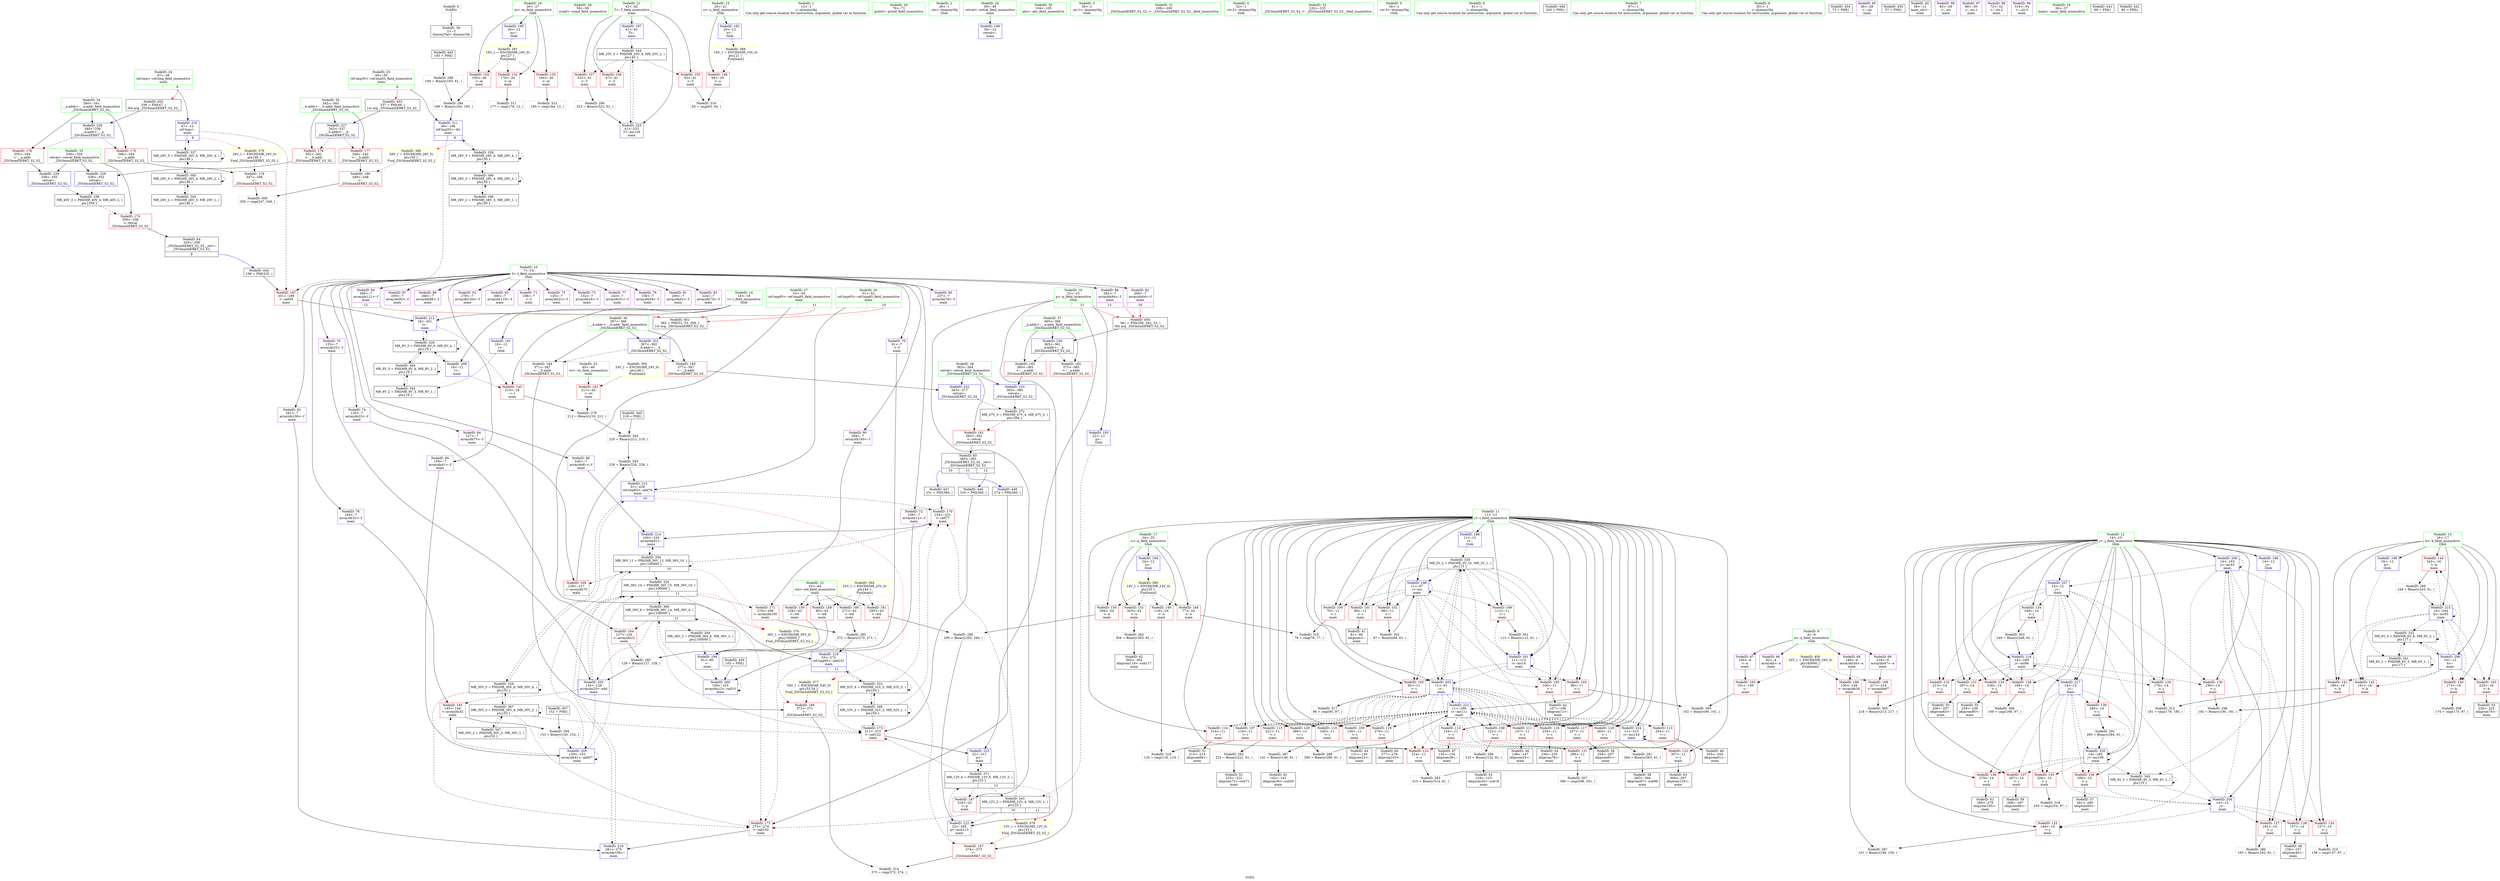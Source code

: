 digraph "SVFG" {
	label="SVFG";

	Node0x55753e00fbb0 [shape=record,color=grey,label="{NodeID: 0\nNullPtr}"];
	Node0x55753e00fbb0 -> Node0x55753e03b6b0[style=solid];
	Node0x55753e089950 [shape=record,color=black,label="{NodeID: 443\n193 = PHI()\n}"];
	Node0x55753e089950 -> Node0x55753e04cc30[style=solid];
	Node0x55753e03f780 [shape=record,color=blue,label="{NodeID: 194\n24\<--12\nn\<--\nGlob }"];
	Node0x55753e03f780 -> Node0x55753e0456d0[style=dashed];
	Node0x55753e03ca60 [shape=record,color=red,label="{NodeID: 111\n147\<--11\n\<--i\nmain\n}"];
	Node0x55753e03ca60 -> Node0x55753e03bc90[style=solid];
	Node0x55753e03acd0 [shape=record,color=green,label="{NodeID: 28\n58\<--59\nscanf\<--scanf_field_insensitive\n}"];
	Node0x55753e045510 [shape=record,color=yellow,style=double,label="{NodeID: 388\n10V_1 = ENCHI(MR_10V_0)\npts\{21 \}\nFun[main]}"];
	Node0x55753e045510 -> Node0x55753e042e10[style=dashed];
	Node0x55753e04e5b0 [shape=record,color=grey,label="{NodeID: 305\n218 = Binary(213, 217, )\n}"];
	Node0x55753e047d50 [shape=record,color=blue,label="{NodeID: 222\n22\<--295\np\<--mul113\nmain\n}"];
	Node0x55753e047d50 -> Node0x55753e06b820[style=dashed];
	Node0x55753e042860 [shape=record,color=red,label="{NodeID: 139\n284\<--14\n\<--j\nmain\n}"];
	Node0x55753e042860 -> Node0x55753e04d0b0[style=solid];
	Node0x55753e03d4d0 [shape=record,color=black,label="{NodeID: 56\n258\<--257\nidxprom91\<--\nmain\n}"];
	Node0x55753e043f20 [shape=record,color=red,label="{NodeID: 167\n201\<--198\n\<--call59\nmain\n}"];
	Node0x55753e043f20 -> Node0x55753e047530[style=solid];
	Node0x55753e03eb90 [shape=record,color=purple,label="{NodeID: 84\n227\<--7\narrayidx75\<--f\nmain\n}"];
	Node0x55753e03eb90 -> Node0x55753e0440c0[style=solid];
	Node0x55753e031c40 [shape=record,color=green,label="{NodeID: 1\n12\<--1\n\<--dummyObj\nCan only get source location for instruction, argument, global var or function.}"];
	Node0x55753e089ab0 [shape=record,color=black,label="{NodeID: 444\n198 = PHI(335, )\n}"];
	Node0x55753e089ab0 -> Node0x55753e043f20[style=solid];
	Node0x55753e03f880 [shape=record,color=blue,label="{NodeID: 195\n26\<--12\nm\<--\nGlob }"];
	Node0x55753e03f880 -> Node0x55753e0457b0[style=dashed];
	Node0x55753e03cb30 [shape=record,color=red,label="{NodeID: 112\n154\<--11\n\<--i\nmain\n}"];
	Node0x55753e03cb30 -> Node0x55753e03bd60[style=solid];
	Node0x55753e03add0 [shape=record,color=green,label="{NodeID: 29\n70\<--71\nprintf\<--printf_field_insensitive\n}"];
	Node0x55753e04e730 [shape=record,color=grey,label="{NodeID: 306\n169 = cmp(168, 97, )\n}"];
	Node0x55753e047e20 [shape=record,color=blue,label="{NodeID: 223\n22\<--311\np\<--\nmain\n}"];
	Node0x55753e047e20 -> Node0x55753e06b820[style=dashed];
	Node0x55753e042930 [shape=record,color=red,label="{NodeID: 140\n173\<--16\n\<--k\nmain\n}"];
	Node0x55753e042930 -> Node0x55753e04ea30[style=solid];
	Node0x55753e03d5a0 [shape=record,color=black,label="{NodeID: 57\n261\<--260\nidxprom93\<--\nmain\n}"];
	Node0x55753e043ff0 [shape=record,color=red,label="{NodeID: 168\n217\<--216\n\<--arrayidx67\nmain\n}"];
	Node0x55753e043ff0 -> Node0x55753e04e5b0[style=solid];
	Node0x55753e03ec60 [shape=record,color=purple,label="{NodeID: 85\n237\<--7\narrayidx79\<--f\nmain\n}"];
	Node0x55753e014df0 [shape=record,color=green,label="{NodeID: 2\n28\<--1\n.str\<--dummyObj\nGlob }"];
	Node0x55753e089c40 [shape=record,color=black,label="{NodeID: 445\n219 = PHI()\n}"];
	Node0x55753e089c40 -> Node0x55753e04e430[style=solid];
	Node0x55753e04bf30 [shape=record,color=grey,label="{NodeID: 279\n212 = Binary(210, 211, )\n}"];
	Node0x55753e04bf30 -> Node0x55753e04e430[style=solid];
	Node0x55753e03f980 [shape=record,color=blue,label="{NodeID: 196\n39\<--12\nretval\<--\nmain\n}"];
	Node0x55753e03cc00 [shape=record,color=red,label="{NodeID: 113\n204\<--11\n\<--i\nmain\n}"];
	Node0x55753e03cc00 -> Node0x55753e03cf20[style=solid];
	Node0x55753e03aed0 [shape=record,color=green,label="{NodeID: 30\n104\<--105\nabs\<--abs_field_insensitive\n}"];
	Node0x55753e0456d0 [shape=record,color=yellow,style=double,label="{NodeID: 390\n14V_1 = ENCHI(MR_14V_0)\npts\{25 \}\nFun[main]}"];
	Node0x55753e0456d0 -> Node0x55753e042fb0[style=dashed];
	Node0x55753e0456d0 -> Node0x55753e043080[style=dashed];
	Node0x55753e0456d0 -> Node0x55753e043150[style=dashed];
	Node0x55753e0456d0 -> Node0x55753e043220[style=dashed];
	Node0x55753e04e8b0 [shape=record,color=grey,label="{NodeID: 307\n300 = cmp(299, 301, )\n}"];
	Node0x55753e047ef0 [shape=record,color=blue,label="{NodeID: 224\n11\<--315\ni\<--inc124\nmain\n}"];
	Node0x55753e047ef0 -> Node0x55753e0419c0[style=dashed];
	Node0x55753e047ef0 -> Node0x55753e041a90[style=dashed];
	Node0x55753e047ef0 -> Node0x55753e041b60[style=dashed];
	Node0x55753e047ef0 -> Node0x55753e047ef0[style=dashed];
	Node0x55753e047ef0 -> Node0x55753e061820[style=dashed];
	Node0x55753e042a00 [shape=record,color=red,label="{NodeID: 141\n180\<--16\n\<--k\nmain\n}"];
	Node0x55753e042a00 -> Node0x55753e04f030[style=solid];
	Node0x55753e03d670 [shape=record,color=black,label="{NodeID: 58\n265\<--264\nidxprom97\<--sub96\nmain\n}"];
	Node0x55753e0440c0 [shape=record,color=red,label="{NodeID: 169\n228\<--227\n\<--arrayidx75\nmain\n}"];
	Node0x55753e0440c0 -> Node0x55753e04d3b0[style=solid];
	Node0x55753e03ed30 [shape=record,color=purple,label="{NodeID: 86\n240\<--7\narrayidx81\<--f\nmain\n}"];
	Node0x55753e03ed30 -> Node0x55753e0476d0[style=solid];
	Node0x55753e014e80 [shape=record,color=green,label="{NodeID: 3\n30\<--1\n.str.1\<--dummyObj\nGlob }"];
	Node0x55753e089d10 [shape=record,color=black,label="{NodeID: 446\n310 = PHI(360, )\n}"];
	Node0x55753e089d10 -> Node0x55753e044400[style=solid];
	Node0x55753e04c030 [shape=record,color=grey,label="{NodeID: 280\n163 = Binary(162, 61, )\n}"];
	Node0x55753e04c030 -> Node0x55753e0401a0[style=solid];
	Node0x55753e03fa50 [shape=record,color=blue,label="{NodeID: 197\n41\<--61\nT\<--\nmain\n}"];
	Node0x55753e03fa50 -> Node0x55753e063120[style=dashed];
	Node0x55753e03ccd0 [shape=record,color=red,label="{NodeID: 114\n214\<--11\n\<--i\nmain\n}"];
	Node0x55753e03ccd0 -> Node0x55753e03d0c0[style=solid];
	Node0x55753e03afd0 [shape=record,color=green,label="{NodeID: 31\n199\<--200\n_ZSt3maxIiERKT_S2_S2_\<--_ZSt3maxIiERKT_S2_S2__field_insensitive\n}"];
	Node0x55753e0457b0 [shape=record,color=yellow,style=double,label="{NodeID: 391\n16V_1 = ENCHI(MR_16V_0)\npts\{27 \}\nFun[main]}"];
	Node0x55753e0457b0 -> Node0x55753e0432f0[style=dashed];
	Node0x55753e0457b0 -> Node0x55753e0433c0[style=dashed];
	Node0x55753e0457b0 -> Node0x55753e043490[style=dashed];
	Node0x55753e04ea30 [shape=record,color=grey,label="{NodeID: 308\n174 = cmp(173, 97, )\n}"];
	Node0x55753e047fc0 [shape=record,color=blue,label="{NodeID: 225\n41\<--323\nT\<--inc128\nmain\n}"];
	Node0x55753e047fc0 -> Node0x55753e063120[style=dashed];
	Node0x55753e042ad0 [shape=record,color=red,label="{NodeID: 142\n191\<--16\n\<--k\nmain\n}"];
	Node0x55753e042ad0 -> Node0x55753e04d830[style=solid];
	Node0x55753e03d740 [shape=record,color=black,label="{NodeID: 59\n268\<--267\nidxprom99\<--\nmain\n}"];
	Node0x55753e044190 [shape=record,color=red,label="{NodeID: 170\n234\<--231\n\<--call77\nmain\n}"];
	Node0x55753e044190 -> Node0x55753e0476d0[style=solid];
	Node0x55753e03ee00 [shape=record,color=purple,label="{NodeID: 87\n259\<--7\narrayidx92\<--f\nmain\n}"];
	Node0x55753e0143e0 [shape=record,color=green,label="{NodeID: 4\n32\<--1\n.str.2\<--dummyObj\nGlob }"];
	Node0x55753e089e40 [shape=record,color=black,label="{NodeID: 447\n231 = PHI(360, )\n}"];
	Node0x55753e089e40 -> Node0x55753e044190[style=solid];
	Node0x55753e069520 [shape=record,color=black,label="{NodeID: 364\nMR_8V_3 = PHI(MR_8V_4, MR_8V_2, )\npts\{19 \}\n}"];
	Node0x55753e069520 -> Node0x55753e05d320[style=dashed];
	Node0x55753e069520 -> Node0x55753e062720[style=dashed];
	Node0x55753e069520 -> Node0x55753e069520[style=dashed];
	Node0x55753e04c1b0 [shape=record,color=grey,label="{NodeID: 281\n264 = Binary(263, 61, )\n}"];
	Node0x55753e04c1b0 -> Node0x55753e03d670[style=solid];
	Node0x55753e03fb20 [shape=record,color=blue,label="{NodeID: 198\n11\<--87\ni\<--inc\nmain\n}"];
	Node0x55753e03fb20 -> Node0x55753e03c170[style=dashed];
	Node0x55753e03fb20 -> Node0x55753e03c240[style=dashed];
	Node0x55753e03fb20 -> Node0x55753e03c310[style=dashed];
	Node0x55753e03fb20 -> Node0x55753e03c3e0[style=dashed];
	Node0x55753e03fb20 -> Node0x55753e03c4b0[style=dashed];
	Node0x55753e03fb20 -> Node0x55753e03c580[style=dashed];
	Node0x55753e03fb20 -> Node0x55753e03c650[style=dashed];
	Node0x55753e03fb20 -> Node0x55753e03fb20[style=dashed];
	Node0x55753e03fb20 -> Node0x55753e03fd90[style=dashed];
	Node0x55753e03fb20 -> Node0x55753e03fe60[style=dashed];
	Node0x55753e03cda0 [shape=record,color=red,label="{NodeID: 115\n221\<--11\n\<--i\nmain\n}"];
	Node0x55753e03cda0 -> Node0x55753e04d230[style=solid];
	Node0x55753e03b0d0 [shape=record,color=green,label="{NodeID: 32\n232\<--233\n_ZSt3minIiERKT_S2_S2_\<--_ZSt3minIiERKT_S2_S2__field_insensitive\n}"];
	Node0x55753e04ebb0 [shape=record,color=grey,label="{NodeID: 309\n350 = cmp(347, 349, )\n}"];
	Node0x55753e048090 [shape=record,color=blue,label="{NodeID: 226\n340\<--336\n__a.addr\<--__a\n_ZSt3maxIiERKT_S2_S2_\n}"];
	Node0x55753e048090 -> Node0x55753e0445a0[style=dashed];
	Node0x55753e048090 -> Node0x55753e044670[style=dashed];
	Node0x55753e042ba0 [shape=record,color=red,label="{NodeID: 143\n225\<--16\n\<--k\nmain\n}"];
	Node0x55753e042ba0 -> Node0x55753e03d260[style=solid];
	Node0x55753e03d810 [shape=record,color=black,label="{NodeID: 60\n277\<--276\nidxprom103\<--\nmain\n}"];
	Node0x55753e044260 [shape=record,color=red,label="{NodeID: 171\n270\<--269\n\<--arrayidx100\nmain\n}"];
	Node0x55753e044260 -> Node0x55753e04c7b0[style=solid];
	Node0x55753e03eed0 [shape=record,color=purple,label="{NodeID: 88\n262\<--7\narrayidx94\<--f\nmain\n|{<s0>11}}"];
	Node0x55753e03eed0:s0 -> Node0x55753e08a190[style=solid,color=red];
	Node0x55753e0144a0 [shape=record,color=green,label="{NodeID: 5\n34\<--1\n.str.3\<--dummyObj\nGlob }"];
	Node0x55753e089f80 [shape=record,color=black,label="{NodeID: 448\n274 = PHI(360, )\n}"];
	Node0x55753e089f80 -> Node0x55753e044330[style=solid];
	Node0x55753e069a20 [shape=record,color=black,label="{NodeID: 365\nMR_26V_3 = PHI(MR_26V_4, MR_26V_2, )\npts\{48 \}\n}"];
	Node0x55753e069a20 -> Node0x55753e05d820[style=dashed];
	Node0x55753e069a20 -> Node0x55753e063620[style=dashed];
	Node0x55753e069a20 -> Node0x55753e069a20[style=dashed];
	Node0x55753e04c330 [shape=record,color=grey,label="{NodeID: 282\n304 = Binary(303, 61, )\n}"];
	Node0x55753e04c330 -> Node0x55753e03d9b0[style=solid];
	Node0x55753e03fbf0 [shape=record,color=blue,label="{NodeID: 199\n91\<--90\n\<--\nmain\n}"];
	Node0x55753e03fbf0 -> Node0x55753e03fcc0[style=dashed];
	Node0x55753e03fbf0 -> Node0x55753e06ae20[style=dashed];
	Node0x55753e0415b0 [shape=record,color=red,label="{NodeID: 116\n235\<--11\n\<--i\nmain\n}"];
	Node0x55753e0415b0 -> Node0x55753e03d330[style=solid];
	Node0x55753e03b1d0 [shape=record,color=green,label="{NodeID: 33\n338\<--339\nretval\<--retval_field_insensitive\n_ZSt3maxIiERKT_S2_S2_\n}"];
	Node0x55753e03b1d0 -> Node0x55753e0444d0[style=solid];
	Node0x55753e03b1d0 -> Node0x55753e048230[style=solid];
	Node0x55753e03b1d0 -> Node0x55753e048300[style=solid];
	Node0x55753e04ed30 [shape=record,color=grey,label="{NodeID: 310\n138 = cmp(137, 97, )\n}"];
	Node0x55753e048160 [shape=record,color=blue,label="{NodeID: 227\n342\<--337\n__b.addr\<--__b\n_ZSt3maxIiERKT_S2_S2_\n}"];
	Node0x55753e048160 -> Node0x55753e044740[style=dashed];
	Node0x55753e048160 -> Node0x55753e044810[style=dashed];
	Node0x55753e042c70 [shape=record,color=red,label="{NodeID: 144\n243\<--16\n\<--k\nmain\n}"];
	Node0x55753e042c70 -> Node0x55753e04dcb0[style=solid];
	Node0x55753e03d8e0 [shape=record,color=black,label="{NodeID: 61\n280\<--279\nidxprom105\<--\nmain\n}"];
	Node0x55753e061320 [shape=record,color=black,label="{NodeID: 338\nMR_40V_3 = PHI(MR_40V_4, MR_40V_2, )\npts\{339 \}\n}"];
	Node0x55753e061320 -> Node0x55753e0444d0[style=dashed];
	Node0x55753e044330 [shape=record,color=red,label="{NodeID: 172\n275\<--274\n\<--call102\nmain\n}"];
	Node0x55753e044330 -> Node0x55753e047ae0[style=solid];
	Node0x55753e03efa0 [shape=record,color=purple,label="{NodeID: 89\n266\<--7\narrayidx98\<--f\nmain\n}"];
	Node0x55753e0137b0 [shape=record,color=green,label="{NodeID: 6\n61\<--1\n\<--dummyObj\nCan only get source location for instruction, argument, global var or function.}"];
	Node0x55753e08a0c0 [shape=record,color=black,label="{NodeID: 449\n320 = PHI()\n}"];
	Node0x55753e069f20 [shape=record,color=black,label="{NodeID: 366\nMR_28V_3 = PHI(MR_28V_4, MR_28V_2, )\npts\{50 \}\n}"];
	Node0x55753e069f20 -> Node0x55753e05dd20[style=dashed];
	Node0x55753e069f20 -> Node0x55753e063b20[style=dashed];
	Node0x55753e069f20 -> Node0x55753e069f20[style=dashed];
	Node0x55753e04c4b0 [shape=record,color=grey,label="{NodeID: 283\n315 = Binary(314, 61, )\n}"];
	Node0x55753e04c4b0 -> Node0x55753e047ef0[style=solid];
	Node0x55753e03fcc0 [shape=record,color=blue,label="{NodeID: 200\n109\<--103\narrayidx12\<--call10\nmain\n}"];
	Node0x55753e03fcc0 -> Node0x55753e03fcc0[style=dashed];
	Node0x55753e03fcc0 -> Node0x55753e06ae20[style=dashed];
	Node0x55753e041680 [shape=record,color=red,label="{NodeID: 117\n257\<--11\n\<--i\nmain\n}"];
	Node0x55753e041680 -> Node0x55753e03d4d0[style=solid];
	Node0x55753e03b2a0 [shape=record,color=green,label="{NodeID: 34\n340\<--341\n__a.addr\<--__a.addr_field_insensitive\n_ZSt3maxIiERKT_S2_S2_\n}"];
	Node0x55753e03b2a0 -> Node0x55753e0445a0[style=solid];
	Node0x55753e03b2a0 -> Node0x55753e044670[style=solid];
	Node0x55753e03b2a0 -> Node0x55753e048090[style=solid];
	Node0x55753e045a50 [shape=record,color=yellow,style=double,label="{NodeID: 394\n22V_1 = ENCHI(MR_22V_0)\npts\{44 \}\nFun[main]}"];
	Node0x55753e045a50 -> Node0x55753e0437d0[style=dashed];
	Node0x55753e045a50 -> Node0x55753e0438a0[style=dashed];
	Node0x55753e045a50 -> Node0x55753e043970[style=dashed];
	Node0x55753e045a50 -> Node0x55753e043a40[style=dashed];
	Node0x55753e04eeb0 [shape=record,color=grey,label="{NodeID: 311\n177 = cmp(176, 12, )\n}"];
	Node0x55753e048230 [shape=record,color=blue,label="{NodeID: 228\n338\<--352\nretval\<--\n_ZSt3maxIiERKT_S2_S2_\n}"];
	Node0x55753e048230 -> Node0x55753e061320[style=dashed];
	Node0x55753e042d40 [shape=record,color=red,label="{NodeID: 145\n210\<--18\n\<--l\nmain\n}"];
	Node0x55753e042d40 -> Node0x55753e04bf30[style=solid];
	Node0x55753e03d9b0 [shape=record,color=black,label="{NodeID: 62\n305\<--304\nidxprom118\<--sub117\nmain\n}"];
	Node0x55753e061820 [shape=record,color=black,label="{NodeID: 339\nMR_2V_2 = PHI(MR_2V_10, MR_2V_1, )\npts\{13 \}\n}"];
	Node0x55753e061820 -> Node0x55753e03c170[style=dashed];
	Node0x55753e061820 -> Node0x55753e03c240[style=dashed];
	Node0x55753e061820 -> Node0x55753e03c310[style=dashed];
	Node0x55753e061820 -> Node0x55753e03c3e0[style=dashed];
	Node0x55753e061820 -> Node0x55753e03c4b0[style=dashed];
	Node0x55753e061820 -> Node0x55753e03c580[style=dashed];
	Node0x55753e061820 -> Node0x55753e03c650[style=dashed];
	Node0x55753e061820 -> Node0x55753e03fb20[style=dashed];
	Node0x55753e061820 -> Node0x55753e03fd90[style=dashed];
	Node0x55753e061820 -> Node0x55753e03fe60[style=dashed];
	Node0x55753e044400 [shape=record,color=red,label="{NodeID: 173\n311\<--310\n\<--call122\nmain\n}"];
	Node0x55753e044400 -> Node0x55753e047e20[style=solid];
	Node0x55753e03f070 [shape=record,color=purple,label="{NodeID: 90\n269\<--7\narrayidx100\<--f\nmain\n}"];
	Node0x55753e03f070 -> Node0x55753e044260[style=solid];
	Node0x55753e013840 [shape=record,color=green,label="{NodeID: 7\n97\<--1\n\<--dummyObj\nCan only get source location for instruction, argument, global var or function.}"];
	Node0x55753e08a190 [shape=record,color=black,label="{NodeID: 450\n361 = PHI(209, 262, 22, )\n0th arg _ZSt3minIiERKT_S2_S2_ }"];
	Node0x55753e08a190 -> Node0x55753e0483d0[style=solid];
	Node0x55753e06a420 [shape=record,color=black,label="{NodeID: 367\nMR_30V_3 = PHI(MR_30V_4, MR_30V_2, )\npts\{52 \}\n}"];
	Node0x55753e06a420 -> Node0x55753e044330[style=dashed];
	Node0x55753e06a420 -> Node0x55753e044400[style=dashed];
	Node0x55753e06a420 -> Node0x55753e05e220[style=dashed];
	Node0x55753e06a420 -> Node0x55753e064020[style=dashed];
	Node0x55753e06a420 -> Node0x55753e06a420[style=dashed];
	Node0x55753e04c630 [shape=record,color=grey,label="{NodeID: 284\n196 = Binary(194, 195, )\n}"];
	Node0x55753e04c630 -> Node0x55753e0474a0[style=solid];
	Node0x55753e03fd90 [shape=record,color=blue,label="{NodeID: 201\n11\<--113\ni\<--inc14\nmain\n}"];
	Node0x55753e03fd90 -> Node0x55753e03c3e0[style=dashed];
	Node0x55753e03fd90 -> Node0x55753e03c4b0[style=dashed];
	Node0x55753e03fd90 -> Node0x55753e03c580[style=dashed];
	Node0x55753e03fd90 -> Node0x55753e03c650[style=dashed];
	Node0x55753e03fd90 -> Node0x55753e03fd90[style=dashed];
	Node0x55753e03fd90 -> Node0x55753e03fe60[style=dashed];
	Node0x55753e041750 [shape=record,color=red,label="{NodeID: 118\n263\<--11\n\<--i\nmain\n}"];
	Node0x55753e041750 -> Node0x55753e04c1b0[style=solid];
	Node0x55753e03b370 [shape=record,color=green,label="{NodeID: 35\n342\<--343\n__b.addr\<--__b.addr_field_insensitive\n_ZSt3maxIiERKT_S2_S2_\n}"];
	Node0x55753e03b370 -> Node0x55753e044740[style=solid];
	Node0x55753e03b370 -> Node0x55753e044810[style=solid];
	Node0x55753e03b370 -> Node0x55753e048160[style=solid];
	Node0x55753e045b30 [shape=record,color=yellow,style=double,label="{NodeID: 395\n24V_1 = ENCHI(MR_24V_0)\npts\{46 \}\nFun[main]}"];
	Node0x55753e045b30 -> Node0x55753e043b10[style=dashed];
	Node0x55753e04f030 [shape=record,color=grey,label="{NodeID: 312\n181 = cmp(179, 180, )\n}"];
	Node0x55753e048300 [shape=record,color=blue,label="{NodeID: 229\n338\<--355\nretval\<--\n_ZSt3maxIiERKT_S2_S2_\n}"];
	Node0x55753e048300 -> Node0x55753e061320[style=dashed];
	Node0x55753e042e10 [shape=record,color=red,label="{NodeID: 146\n64\<--20\n\<--o\nmain\n}"];
	Node0x55753e042e10 -> Node0x55753e04f630[style=solid];
	Node0x55753e03da80 [shape=record,color=black,label="{NodeID: 63\n308\<--307\nidxprom120\<--\nmain\n}"];
	Node0x55753e061d20 [shape=record,color=black,label="{NodeID: 340\nMR_4V_2 = PHI(MR_4V_3, MR_4V_1, )\npts\{15 \}\n}"];
	Node0x55753e061d20 -> Node0x55753e040000[style=dashed];
	Node0x55753e061d20 -> Node0x55753e061d20[style=dashed];
	Node0x55753e0444d0 [shape=record,color=red,label="{NodeID: 174\n358\<--338\n\<--retval\n_ZSt3maxIiERKT_S2_S2_\n}"];
	Node0x55753e0444d0 -> Node0x55753e03db50[style=solid];
	Node0x55753e03f140 [shape=record,color=purple,label="{NodeID: 91\n278\<--7\narrayidx104\<--f\nmain\n}"];
	Node0x55753e013900 [shape=record,color=green,label="{NodeID: 8\n301\<--1\n\<--dummyObj\nCan only get source location for instruction, argument, global var or function.}"];
	Node0x55753e08a4a0 [shape=record,color=black,label="{NodeID: 451\n362 = PHI(51, 53, 309, )\n1st arg _ZSt3minIiERKT_S2_S2_ }"];
	Node0x55753e08a4a0 -> Node0x55753e0484a0[style=solid];
	Node0x55753e04c7b0 [shape=record,color=grey,label="{NodeID: 285\n272 = Binary(270, 271, )\n}"];
	Node0x55753e04c7b0 -> Node0x55753e047a10[style=solid];
	Node0x55753e03fe60 [shape=record,color=blue,label="{NodeID: 202\n11\<--61\ni\<--\nmain\n}"];
	Node0x55753e03fe60 -> Node0x55753e03c720[style=dashed];
	Node0x55753e03fe60 -> Node0x55753e03c7f0[style=dashed];
	Node0x55753e03fe60 -> Node0x55753e03c8c0[style=dashed];
	Node0x55753e03fe60 -> Node0x55753e03c990[style=dashed];
	Node0x55753e03fe60 -> Node0x55753e03ca60[style=dashed];
	Node0x55753e03fe60 -> Node0x55753e03cb30[style=dashed];
	Node0x55753e03fe60 -> Node0x55753e03cc00[style=dashed];
	Node0x55753e03fe60 -> Node0x55753e03ccd0[style=dashed];
	Node0x55753e03fe60 -> Node0x55753e03cda0[style=dashed];
	Node0x55753e03fe60 -> Node0x55753e0415b0[style=dashed];
	Node0x55753e03fe60 -> Node0x55753e041680[style=dashed];
	Node0x55753e03fe60 -> Node0x55753e041750[style=dashed];
	Node0x55753e03fe60 -> Node0x55753e041820[style=dashed];
	Node0x55753e03fe60 -> Node0x55753e0418f0[style=dashed];
	Node0x55753e03fe60 -> Node0x55753e0419c0[style=dashed];
	Node0x55753e03fe60 -> Node0x55753e041a90[style=dashed];
	Node0x55753e03fe60 -> Node0x55753e041b60[style=dashed];
	Node0x55753e03fe60 -> Node0x55753e047c80[style=dashed];
	Node0x55753e03fe60 -> Node0x55753e047ef0[style=dashed];
	Node0x55753e03fe60 -> Node0x55753e061820[style=dashed];
	Node0x55753e041820 [shape=record,color=red,label="{NodeID: 119\n276\<--11\n\<--i\nmain\n}"];
	Node0x55753e041820 -> Node0x55753e03d810[style=solid];
	Node0x55753e03b440 [shape=record,color=green,label="{NodeID: 36\n363\<--364\nretval\<--retval_field_insensitive\n_ZSt3minIiERKT_S2_S2_\n}"];
	Node0x55753e03b440 -> Node0x55753e044a80[style=solid];
	Node0x55753e03b440 -> Node0x55753e048570[style=solid];
	Node0x55753e03b440 -> Node0x55753e048640[style=solid];
	Node0x55753e04f1b0 [shape=record,color=grey,label="{NodeID: 313\n185 = cmp(184, 12, )\n}"];
	Node0x55753e0483d0 [shape=record,color=blue,label="{NodeID: 230\n365\<--361\n__a.addr\<--__a\n_ZSt3minIiERKT_S2_S2_\n}"];
	Node0x55753e0483d0 -> Node0x55753e044b50[style=dashed];
	Node0x55753e0483d0 -> Node0x55753e044c20[style=dashed];
	Node0x55753e042ee0 [shape=record,color=red,label="{NodeID: 147\n318\<--22\n\<--p\nmain\n}"];
	Node0x55753e03db50 [shape=record,color=black,label="{NodeID: 64\n335\<--358\n_ZSt3maxIiERKT_S2_S2__ret\<--\n_ZSt3maxIiERKT_S2_S2_\n|{<s0>8}}"];
	Node0x55753e03db50:s0 -> Node0x55753e089ab0[style=solid,color=blue];
	Node0x55753e062220 [shape=record,color=black,label="{NodeID: 341\nMR_6V_2 = PHI(MR_6V_3, MR_6V_1, )\npts\{17 \}\n}"];
	Node0x55753e062220 -> Node0x55753e05f520[style=dashed];
	Node0x55753e062220 -> Node0x55753e062220[style=dashed];
	Node0x55753e0445a0 [shape=record,color=red,label="{NodeID: 175\n346\<--340\n\<--__a.addr\n_ZSt3maxIiERKT_S2_S2_\n}"];
	Node0x55753e0445a0 -> Node0x55753e0448e0[style=solid];
	Node0x55753e03f210 [shape=record,color=purple,label="{NodeID: 92\n281\<--7\narrayidx106\<--f\nmain\n}"];
	Node0x55753e03f210 -> Node0x55753e047ae0[style=solid];
	Node0x55753e0139c0 [shape=record,color=green,label="{NodeID: 9\n4\<--6\na\<--a_field_insensitive\nGlob }"];
	Node0x55753e0139c0 -> Node0x55753e03dcf0[style=solid];
	Node0x55753e0139c0 -> Node0x55753e03ddc0[style=solid];
	Node0x55753e0139c0 -> Node0x55753e03de90[style=solid];
	Node0x55753e0139c0 -> Node0x55753e03df60[style=solid];
	Node0x55753e08a660 [shape=record,color=black,label="{NodeID: 452\n336 = PHI(47, )\n0th arg _ZSt3maxIiERKT_S2_S2_ }"];
	Node0x55753e08a660 -> Node0x55753e048090[style=solid];
	Node0x55753e06ae20 [shape=record,color=black,label="{NodeID: 369\nMR_36V_6 = PHI(MR_36V_14, MR_36V_4, )\npts\{100000 \}\n|{|<s4>12}}"];
	Node0x55753e06ae20 -> Node0x55753e043cb0[style=dashed];
	Node0x55753e06ae20 -> Node0x55753e044400[style=dashed];
	Node0x55753e06ae20 -> Node0x55753e03ff30[style=dashed];
	Node0x55753e06ae20 -> Node0x55753e064a20[style=dashed];
	Node0x55753e06ae20:s4 -> Node0x55753e06cf00[style=dashed,color=red];
	Node0x55753e04c930 [shape=record,color=grey,label="{NodeID: 286\n295 = Binary(293, 294, )\n}"];
	Node0x55753e04c930 -> Node0x55753e047d50[style=solid];
	Node0x55753e03ff30 [shape=record,color=blue,label="{NodeID: 203\n133\<--129\narrayidx25\<--add\nmain\n}"];
	Node0x55753e03ff30 -> Node0x55753e043d80[style=dashed];
	Node0x55753e03ff30 -> Node0x55753e0400d0[style=dashed];
	Node0x55753e03ff30 -> Node0x55753e05c920[style=dashed];
	Node0x55753e03ff30 -> Node0x55753e05ef30[style=dashed];
	Node0x55753e0418f0 [shape=record,color=red,label="{NodeID: 120\n289\<--11\n\<--i\nmain\n}"];
	Node0x55753e0418f0 -> Node0x55753e04cdb0[style=solid];
	Node0x55753e03b510 [shape=record,color=green,label="{NodeID: 37\n365\<--366\n__a.addr\<--__a.addr_field_insensitive\n_ZSt3minIiERKT_S2_S2_\n}"];
	Node0x55753e03b510 -> Node0x55753e044b50[style=solid];
	Node0x55753e03b510 -> Node0x55753e044c20[style=solid];
	Node0x55753e03b510 -> Node0x55753e0483d0[style=solid];
	Node0x55753e04f330 [shape=record,color=grey,label="{NodeID: 314\n375 = cmp(372, 374, )\n}"];
	Node0x55753e0484a0 [shape=record,color=blue,label="{NodeID: 231\n367\<--362\n__b.addr\<--__b\n_ZSt3minIiERKT_S2_S2_\n}"];
	Node0x55753e0484a0 -> Node0x55753e044cf0[style=dashed];
	Node0x55753e0484a0 -> Node0x55753e044dc0[style=dashed];
	Node0x55753e042fb0 [shape=record,color=red,label="{NodeID: 148\n77\<--24\n\<--n\nmain\n}"];
	Node0x55753e042fb0 -> Node0x55753e04f4b0[style=solid];
	Node0x55753e03dc20 [shape=record,color=black,label="{NodeID: 65\n360\<--383\n_ZSt3minIiERKT_S2_S2__ret\<--\n_ZSt3minIiERKT_S2_S2_\n|{<s0>10|<s1>11|<s2>12}}"];
	Node0x55753e03dc20:s0 -> Node0x55753e089e40[style=solid,color=blue];
	Node0x55753e03dc20:s1 -> Node0x55753e089f80[style=solid,color=blue];
	Node0x55753e03dc20:s2 -> Node0x55753e089d10[style=solid,color=blue];
	Node0x55753e062720 [shape=record,color=black,label="{NodeID: 342\nMR_8V_2 = PHI(MR_8V_3, MR_8V_1, )\npts\{19 \}\n}"];
	Node0x55753e062720 -> Node0x55753e069520[style=dashed];
	Node0x55753e044670 [shape=record,color=red,label="{NodeID: 176\n355\<--340\n\<--__a.addr\n_ZSt3maxIiERKT_S2_S2_\n}"];
	Node0x55753e044670 -> Node0x55753e048300[style=solid];
	Node0x55753e03f2e0 [shape=record,color=purple,label="{NodeID: 93\n306\<--7\narrayidx119\<--f\nmain\n}"];
	Node0x55753e013a80 [shape=record,color=green,label="{NodeID: 10\n7\<--10\nf\<--f_field_insensitive\nGlob }"];
	Node0x55753e013a80 -> Node0x55753e03e030[style=solid];
	Node0x55753e013a80 -> Node0x55753e03e100[style=solid];
	Node0x55753e013a80 -> Node0x55753e03e1d0[style=solid];
	Node0x55753e013a80 -> Node0x55753e03e2a0[style=solid];
	Node0x55753e013a80 -> Node0x55753e03e370[style=solid];
	Node0x55753e013a80 -> Node0x55753e03e440[style=solid];
	Node0x55753e013a80 -> Node0x55753e03e510[style=solid];
	Node0x55753e013a80 -> Node0x55753e03e5e0[style=solid];
	Node0x55753e013a80 -> Node0x55753e03e6b0[style=solid];
	Node0x55753e013a80 -> Node0x55753e03e780[style=solid];
	Node0x55753e013a80 -> Node0x55753e03e850[style=solid];
	Node0x55753e013a80 -> Node0x55753e03e920[style=solid];
	Node0x55753e013a80 -> Node0x55753e03e9f0[style=solid];
	Node0x55753e013a80 -> Node0x55753e03eac0[style=solid];
	Node0x55753e013a80 -> Node0x55753e03eb90[style=solid];
	Node0x55753e013a80 -> Node0x55753e03ec60[style=solid];
	Node0x55753e013a80 -> Node0x55753e03ed30[style=solid];
	Node0x55753e013a80 -> Node0x55753e03ee00[style=solid];
	Node0x55753e013a80 -> Node0x55753e03eed0[style=solid];
	Node0x55753e013a80 -> Node0x55753e03efa0[style=solid];
	Node0x55753e013a80 -> Node0x55753e03f070[style=solid];
	Node0x55753e013a80 -> Node0x55753e03f140[style=solid];
	Node0x55753e013a80 -> Node0x55753e03f210[style=solid];
	Node0x55753e013a80 -> Node0x55753e03f2e0[style=solid];
	Node0x55753e013a80 -> Node0x55753e03f3b0[style=solid];
	Node0x55753e08a770 [shape=record,color=black,label="{NodeID: 453\n337 = PHI(49, )\n1st arg _ZSt3maxIiERKT_S2_S2_ }"];
	Node0x55753e08a770 -> Node0x55753e048160[style=solid];
	Node0x55753e04cab0 [shape=record,color=grey,label="{NodeID: 287\n141 = Binary(140, 61, )\n}"];
	Node0x55753e04cab0 -> Node0x55753e03bbc0[style=solid];
	Node0x55753e040000 [shape=record,color=blue,label="{NodeID: 204\n14\<--12\nj\<--\nmain\n}"];
	Node0x55753e040000 -> Node0x55753e041c30[style=dashed];
	Node0x55753e040000 -> Node0x55753e041d00[style=dashed];
	Node0x55753e040000 -> Node0x55753e041dd0[style=dashed];
	Node0x55753e040000 -> Node0x55753e041ea0[style=dashed];
	Node0x55753e040000 -> Node0x55753e0401a0[style=dashed];
	Node0x55753e040000 -> Node0x55753e040270[style=dashed];
	Node0x55753e0419c0 [shape=record,color=red,label="{NodeID: 121\n299\<--11\n\<--i\nmain\n}"];
	Node0x55753e0419c0 -> Node0x55753e04e8b0[style=solid];
	Node0x55753e03b5e0 [shape=record,color=green,label="{NodeID: 38\n367\<--368\n__b.addr\<--__b.addr_field_insensitive\n_ZSt3minIiERKT_S2_S2_\n}"];
	Node0x55753e03b5e0 -> Node0x55753e044cf0[style=solid];
	Node0x55753e03b5e0 -> Node0x55753e044dc0[style=solid];
	Node0x55753e03b5e0 -> Node0x55753e0484a0[style=solid];
	Node0x55753e04f4b0 [shape=record,color=grey,label="{NodeID: 315\n78 = cmp(76, 77, )\n}"];
	Node0x55753e048570 [shape=record,color=blue,label="{NodeID: 232\n363\<--377\nretval\<--\n_ZSt3minIiERKT_S2_S2_\n}"];
	Node0x55753e048570 -> Node0x55753e06bd20[style=dashed];
	Node0x55753e043080 [shape=record,color=red,label="{NodeID: 149\n119\<--24\n\<--n\nmain\n}"];
	Node0x55753e043080 -> Node0x55753e04fab0[style=solid];
	Node0x55753e03dcf0 [shape=record,color=purple,label="{NodeID: 66\n82\<--4\narrayidx\<--a\nmain\n}"];
	Node0x55753e062c20 [shape=record,color=black,label="{NodeID: 343\nMR_12V_2 = PHI(MR_12V_4, MR_12V_1, )\npts\{23 \}\n|{|<s3>10|<s4>11}}"];
	Node0x55753e062c20 -> Node0x55753e044190[style=dashed];
	Node0x55753e062c20 -> Node0x55753e044330[style=dashed];
	Node0x55753e062c20 -> Node0x55753e047d50[style=dashed];
	Node0x55753e062c20:s3 -> Node0x55753e05e720[style=dashed,color=red];
	Node0x55753e062c20:s4 -> Node0x55753e05e720[style=dashed,color=red];
	Node0x55753e044740 [shape=record,color=red,label="{NodeID: 177\n348\<--342\n\<--__b.addr\n_ZSt3maxIiERKT_S2_S2_\n}"];
	Node0x55753e044740 -> Node0x55753e0449b0[style=solid];
	Node0x55753e03f3b0 [shape=record,color=purple,label="{NodeID: 94\n309\<--7\narrayidx121\<--f\nmain\n|{<s0>12}}"];
	Node0x55753e03f3b0:s0 -> Node0x55753e08a4a0[style=solid,color=red];
	Node0x55753e039e30 [shape=record,color=green,label="{NodeID: 11\n11\<--13\ni\<--i_field_insensitive\nGlob }"];
	Node0x55753e039e30 -> Node0x55753e03c170[style=solid];
	Node0x55753e039e30 -> Node0x55753e03c240[style=solid];
	Node0x55753e039e30 -> Node0x55753e03c310[style=solid];
	Node0x55753e039e30 -> Node0x55753e03c3e0[style=solid];
	Node0x55753e039e30 -> Node0x55753e03c4b0[style=solid];
	Node0x55753e039e30 -> Node0x55753e03c580[style=solid];
	Node0x55753e039e30 -> Node0x55753e03c650[style=solid];
	Node0x55753e039e30 -> Node0x55753e03c720[style=solid];
	Node0x55753e039e30 -> Node0x55753e03c7f0[style=solid];
	Node0x55753e039e30 -> Node0x55753e03c8c0[style=solid];
	Node0x55753e039e30 -> Node0x55753e03c990[style=solid];
	Node0x55753e039e30 -> Node0x55753e03ca60[style=solid];
	Node0x55753e039e30 -> Node0x55753e03cb30[style=solid];
	Node0x55753e039e30 -> Node0x55753e03cc00[style=solid];
	Node0x55753e039e30 -> Node0x55753e03ccd0[style=solid];
	Node0x55753e039e30 -> Node0x55753e03cda0[style=solid];
	Node0x55753e039e30 -> Node0x55753e0415b0[style=solid];
	Node0x55753e039e30 -> Node0x55753e041680[style=solid];
	Node0x55753e039e30 -> Node0x55753e041750[style=solid];
	Node0x55753e039e30 -> Node0x55753e041820[style=solid];
	Node0x55753e039e30 -> Node0x55753e0418f0[style=solid];
	Node0x55753e039e30 -> Node0x55753e0419c0[style=solid];
	Node0x55753e039e30 -> Node0x55753e041a90[style=solid];
	Node0x55753e039e30 -> Node0x55753e041b60[style=solid];
	Node0x55753e039e30 -> Node0x55753e045030[style=solid];
	Node0x55753e039e30 -> Node0x55753e03fb20[style=solid];
	Node0x55753e039e30 -> Node0x55753e03fd90[style=solid];
	Node0x55753e039e30 -> Node0x55753e03fe60[style=solid];
	Node0x55753e039e30 -> Node0x55753e047c80[style=solid];
	Node0x55753e039e30 -> Node0x55753e047ef0[style=solid];
	Node0x55753e08ad70 [shape=record,color=black,label="{NodeID: 454\n73 = PHI()\n}"];
	Node0x55753e06b820 [shape=record,color=black,label="{NodeID: 371\nMR_12V_4 = PHI(MR_12V_5, MR_12V_3, )\npts\{23 \}\n|{|<s4>12}}"];
	Node0x55753e06b820 -> Node0x55753e042ee0[style=dashed];
	Node0x55753e06b820 -> Node0x55753e044400[style=dashed];
	Node0x55753e06b820 -> Node0x55753e047e20[style=dashed];
	Node0x55753e06b820 -> Node0x55753e062c20[style=dashed];
	Node0x55753e06b820:s4 -> Node0x55753e05e720[style=dashed,color=red];
	Node0x55753e04cc30 [shape=record,color=grey,label="{NodeID: 288\n194 = Binary(193, 61, )\n}"];
	Node0x55753e04cc30 -> Node0x55753e04c630[style=solid];
	Node0x55753e0400d0 [shape=record,color=blue,label="{NodeID: 205\n159\<--153\narrayidx41\<--add37\nmain\n}"];
	Node0x55753e0400d0 -> Node0x55753e043d80[style=dashed];
	Node0x55753e0400d0 -> Node0x55753e0400d0[style=dashed];
	Node0x55753e0400d0 -> Node0x55753e05c920[style=dashed];
	Node0x55753e0400d0 -> Node0x55753e05ef30[style=dashed];
	Node0x55753e041a90 [shape=record,color=red,label="{NodeID: 122\n307\<--11\n\<--i\nmain\n}"];
	Node0x55753e041a90 -> Node0x55753e03da80[style=solid];
	Node0x55753e03b6b0 [shape=record,color=black,label="{NodeID: 39\n2\<--3\ndummyVal\<--dummyVal\n}"];
	Node0x55753e04f630 [shape=record,color=grey,label="{NodeID: 316\n65 = cmp(63, 64, )\n}"];
	Node0x55753e048640 [shape=record,color=blue,label="{NodeID: 233\n363\<--380\nretval\<--\n_ZSt3minIiERKT_S2_S2_\n}"];
	Node0x55753e048640 -> Node0x55753e06bd20[style=dashed];
	Node0x55753e043150 [shape=record,color=red,label="{NodeID: 150\n294\<--24\n\<--n\nmain\n}"];
	Node0x55753e043150 -> Node0x55753e04c930[style=solid];
	Node0x55753e03ddc0 [shape=record,color=purple,label="{NodeID: 67\n100\<--4\n\<--a\nmain\n}"];
	Node0x55753e03ddc0 -> Node0x55753e043be0[style=solid];
	Node0x55753e063120 [shape=record,color=black,label="{NodeID: 344\nMR_20V_3 = PHI(MR_20V_4, MR_20V_2, )\npts\{42 \}\n}"];
	Node0x55753e063120 -> Node0x55753e043560[style=dashed];
	Node0x55753e063120 -> Node0x55753e043630[style=dashed];
	Node0x55753e063120 -> Node0x55753e043700[style=dashed];
	Node0x55753e063120 -> Node0x55753e047fc0[style=dashed];
	Node0x55753e044810 [shape=record,color=red,label="{NodeID: 178\n352\<--342\n\<--__b.addr\n_ZSt3maxIiERKT_S2_S2_\n}"];
	Node0x55753e044810 -> Node0x55753e048230[style=solid];
	Node0x55753e03f480 [shape=record,color=purple,label="{NodeID: 95\n56\<--28\n\<--.str\nmain\n}"];
	Node0x55753e039ec0 [shape=record,color=green,label="{NodeID: 12\n14\<--15\nj\<--j_field_insensitive\nGlob }"];
	Node0x55753e039ec0 -> Node0x55753e041c30[style=solid];
	Node0x55753e039ec0 -> Node0x55753e041d00[style=solid];
	Node0x55753e039ec0 -> Node0x55753e041dd0[style=solid];
	Node0x55753e039ec0 -> Node0x55753e041ea0[style=solid];
	Node0x55753e039ec0 -> Node0x55753e041f70[style=solid];
	Node0x55753e039ec0 -> Node0x55753e042040[style=solid];
	Node0x55753e039ec0 -> Node0x55753e042110[style=solid];
	Node0x55753e039ec0 -> Node0x55753e0421e0[style=solid];
	Node0x55753e039ec0 -> Node0x55753e0422b0[style=solid];
	Node0x55753e039ec0 -> Node0x55753e042380[style=solid];
	Node0x55753e039ec0 -> Node0x55753e042450[style=solid];
	Node0x55753e039ec0 -> Node0x55753e042520[style=solid];
	Node0x55753e039ec0 -> Node0x55753e0425f0[style=solid];
	Node0x55753e039ec0 -> Node0x55753e0426c0[style=solid];
	Node0x55753e039ec0 -> Node0x55753e042790[style=solid];
	Node0x55753e039ec0 -> Node0x55753e042860[style=solid];
	Node0x55753e039ec0 -> Node0x55753e045130[style=solid];
	Node0x55753e039ec0 -> Node0x55753e040000[style=solid];
	Node0x55753e039ec0 -> Node0x55753e0401a0[style=solid];
	Node0x55753e039ec0 -> Node0x55753e040270[style=solid];
	Node0x55753e039ec0 -> Node0x55753e047870[style=solid];
	Node0x55753e039ec0 -> Node0x55753e047940[style=solid];
	Node0x55753e039ec0 -> Node0x55753e047bb0[style=solid];
	Node0x55753e08ae70 [shape=record,color=black,label="{NodeID: 455\n57 = PHI()\n}"];
	Node0x55753e06bd20 [shape=record,color=black,label="{NodeID: 372\nMR_47V_3 = PHI(MR_47V_4, MR_47V_2, )\npts\{364 \}\n}"];
	Node0x55753e06bd20 -> Node0x55753e044a80[style=dashed];
	Node0x55753e04cdb0 [shape=record,color=grey,label="{NodeID: 289\n290 = Binary(289, 61, )\n}"];
	Node0x55753e04cdb0 -> Node0x55753e047c80[style=solid];
	Node0x55753e0401a0 [shape=record,color=blue,label="{NodeID: 206\n14\<--163\nj\<--inc43\nmain\n}"];
	Node0x55753e0401a0 -> Node0x55753e041c30[style=dashed];
	Node0x55753e0401a0 -> Node0x55753e041d00[style=dashed];
	Node0x55753e0401a0 -> Node0x55753e041dd0[style=dashed];
	Node0x55753e0401a0 -> Node0x55753e041ea0[style=dashed];
	Node0x55753e0401a0 -> Node0x55753e0401a0[style=dashed];
	Node0x55753e0401a0 -> Node0x55753e040270[style=dashed];
	Node0x55753e041b60 [shape=record,color=red,label="{NodeID: 123\n314\<--11\n\<--i\nmain\n}"];
	Node0x55753e041b60 -> Node0x55753e04c4b0[style=solid];
	Node0x55753e03b7b0 [shape=record,color=black,label="{NodeID: 40\n38\<--12\nmain_ret\<--\nmain\n}"];
	Node0x55753e045f90 [shape=record,color=yellow,style=double,label="{NodeID: 400\n34V_1 = ENCHI(MR_34V_0)\npts\{60000 \}\nFun[main]}"];
	Node0x55753e045f90 -> Node0x55753e043be0[style=dashed];
	Node0x55753e045f90 -> Node0x55753e043e50[style=dashed];
	Node0x55753e045f90 -> Node0x55753e043ff0[style=dashed];
	Node0x55753e04f7b0 [shape=record,color=grey,label="{NodeID: 317\n96 = cmp(95, 97, )\n}"];
	Node0x55753e043220 [shape=record,color=red,label="{NodeID: 151\n303\<--24\n\<--n\nmain\n}"];
	Node0x55753e043220 -> Node0x55753e04c330[style=solid];
	Node0x55753e03de90 [shape=record,color=purple,label="{NodeID: 68\n149\<--4\narrayidx34\<--a\nmain\n}"];
	Node0x55753e03de90 -> Node0x55753e043e50[style=solid];
	Node0x55753e063620 [shape=record,color=black,label="{NodeID: 345\nMR_26V_2 = PHI(MR_26V_3, MR_26V_1, )\npts\{48 \}\n}"];
	Node0x55753e063620 -> Node0x55753e069a20[style=dashed];
	Node0x55753e0448e0 [shape=record,color=red,label="{NodeID: 179\n347\<--346\n\<--\n_ZSt3maxIiERKT_S2_S2_\n}"];
	Node0x55753e0448e0 -> Node0x55753e04ebb0[style=solid];
	Node0x55753e03be30 [shape=record,color=purple,label="{NodeID: 96\n83\<--28\n\<--.str\nmain\n}"];
	Node0x55753e039f50 [shape=record,color=green,label="{NodeID: 13\n16\<--17\nk\<--k_field_insensitive\nGlob }"];
	Node0x55753e039f50 -> Node0x55753e042930[style=solid];
	Node0x55753e039f50 -> Node0x55753e042a00[style=solid];
	Node0x55753e039f50 -> Node0x55753e042ad0[style=solid];
	Node0x55753e039f50 -> Node0x55753e042ba0[style=solid];
	Node0x55753e039f50 -> Node0x55753e042c70[style=solid];
	Node0x55753e039f50 -> Node0x55753e045230[style=solid];
	Node0x55753e039f50 -> Node0x55753e040340[style=solid];
	Node0x55753e039f50 -> Node0x55753e0477a0[style=solid];
	Node0x55753e08af70 [shape=record,color=black,label="{NodeID: 456\n103 = PHI()\n}"];
	Node0x55753e08af70 -> Node0x55753e03fcc0[style=solid];
	Node0x55753e04cf30 [shape=record,color=grey,label="{NodeID: 290\n323 = Binary(322, 61, )\n}"];
	Node0x55753e04cf30 -> Node0x55753e047fc0[style=solid];
	Node0x55753e040270 [shape=record,color=blue,label="{NodeID: 207\n14\<--12\nj\<--\nmain\n}"];
	Node0x55753e040270 -> Node0x55753e041f70[style=dashed];
	Node0x55753e040270 -> Node0x55753e042040[style=dashed];
	Node0x55753e040270 -> Node0x55753e042110[style=dashed];
	Node0x55753e040270 -> Node0x55753e0421e0[style=dashed];
	Node0x55753e040270 -> Node0x55753e0422b0[style=dashed];
	Node0x55753e040270 -> Node0x55753e042380[style=dashed];
	Node0x55753e040270 -> Node0x55753e042450[style=dashed];
	Node0x55753e040270 -> Node0x55753e047870[style=dashed];
	Node0x55753e040270 -> Node0x55753e047940[style=dashed];
	Node0x55753e041c30 [shape=record,color=red,label="{NodeID: 124\n137\<--14\n\<--j\nmain\n}"];
	Node0x55753e041c30 -> Node0x55753e04ed30[style=solid];
	Node0x55753e03b880 [shape=record,color=black,label="{NodeID: 41\n81\<--80\nidxprom\<--\nmain\n}"];
	Node0x55753e04f930 [shape=record,color=grey,label="{NodeID: 318\n255 = cmp(254, 97, )\n}"];
	Node0x55753e0432f0 [shape=record,color=red,label="{NodeID: 152\n176\<--26\n\<--m\nmain\n}"];
	Node0x55753e0432f0 -> Node0x55753e04eeb0[style=solid];
	Node0x55753e03df60 [shape=record,color=purple,label="{NodeID: 69\n216\<--4\narrayidx67\<--a\nmain\n}"];
	Node0x55753e03df60 -> Node0x55753e043ff0[style=solid];
	Node0x55753e063b20 [shape=record,color=black,label="{NodeID: 346\nMR_28V_2 = PHI(MR_28V_3, MR_28V_1, )\npts\{50 \}\n}"];
	Node0x55753e063b20 -> Node0x55753e069f20[style=dashed];
	Node0x55753e0449b0 [shape=record,color=red,label="{NodeID: 180\n349\<--348\n\<--\n_ZSt3maxIiERKT_S2_S2_\n}"];
	Node0x55753e0449b0 -> Node0x55753e04ebb0[style=solid];
	Node0x55753e03bf00 [shape=record,color=purple,label="{NodeID: 97\n68\<--30\n\<--.str.1\nmain\n}"];
	Node0x55753e03a050 [shape=record,color=green,label="{NodeID: 14\n18\<--19\nl\<--l_field_insensitive\nGlob }"];
	Node0x55753e03a050 -> Node0x55753e042d40[style=solid];
	Node0x55753e03a050 -> Node0x55753e045330[style=solid];
	Node0x55753e03a050 -> Node0x55753e040410[style=solid];
	Node0x55753e03a050 -> Node0x55753e047530[style=solid];
	Node0x55753e08b0d0 [shape=record,color=black,label="{NodeID: 457\n152 = PHI()\n}"];
	Node0x55753e08b0d0 -> Node0x55753e04d530[style=solid];
	Node0x55753e04d0b0 [shape=record,color=grey,label="{NodeID: 291\n285 = Binary(284, 61, )\n}"];
	Node0x55753e04d0b0 -> Node0x55753e047bb0[style=solid];
	Node0x55753e040340 [shape=record,color=blue,label="{NodeID: 208\n16\<--12\nk\<--\nmain\n}"];
	Node0x55753e040340 -> Node0x55753e042930[style=dashed];
	Node0x55753e040340 -> Node0x55753e042a00[style=dashed];
	Node0x55753e040340 -> Node0x55753e042ad0[style=dashed];
	Node0x55753e040340 -> Node0x55753e042ba0[style=dashed];
	Node0x55753e040340 -> Node0x55753e042c70[style=dashed];
	Node0x55753e040340 -> Node0x55753e0477a0[style=dashed];
	Node0x55753e040340 -> Node0x55753e05f520[style=dashed];
	Node0x55753e041d00 [shape=record,color=red,label="{NodeID: 125\n146\<--14\n\<--j\nmain\n}"];
	Node0x55753e041d00 -> Node0x55753e04d9b0[style=solid];
	Node0x55753e03b950 [shape=record,color=black,label="{NodeID: 42\n107\<--106\nidxprom11\<--\nmain\n}"];
	Node0x55753e04fab0 [shape=record,color=grey,label="{NodeID: 319\n120 = cmp(118, 119, )\n}"];
	Node0x55753e0433c0 [shape=record,color=red,label="{NodeID: 153\n184\<--26\n\<--m\nmain\n}"];
	Node0x55753e0433c0 -> Node0x55753e04f1b0[style=solid];
	Node0x55753e03e030 [shape=record,color=purple,label="{NodeID: 70\n91\<--7\n\<--f\nmain\n}"];
	Node0x55753e03e030 -> Node0x55753e03fbf0[style=solid];
	Node0x55753e064020 [shape=record,color=black,label="{NodeID: 347\nMR_30V_2 = PHI(MR_30V_3, MR_30V_1, )\npts\{52 \}\n}"];
	Node0x55753e064020 -> Node0x55753e06a420[style=dashed];
	Node0x55753e044a80 [shape=record,color=red,label="{NodeID: 181\n383\<--363\n\<--retval\n_ZSt3minIiERKT_S2_S2_\n}"];
	Node0x55753e044a80 -> Node0x55753e03dc20[style=solid];
	Node0x55753e03bfd0 [shape=record,color=purple,label="{NodeID: 98\n72\<--32\n\<--.str.2\nmain\n}"];
	Node0x55753e03a150 [shape=record,color=green,label="{NodeID: 15\n20\<--21\no\<--o_field_insensitive\nGlob }"];
	Node0x55753e03a150 -> Node0x55753e042e10[style=solid];
	Node0x55753e03a150 -> Node0x55753e03f580[style=solid];
	Node0x55753e04d230 [shape=record,color=grey,label="{NodeID: 292\n222 = Binary(221, 61, )\n}"];
	Node0x55753e04d230 -> Node0x55753e03d190[style=solid];
	Node0x55753e040410 [shape=record,color=blue,label="{NodeID: 209\n18\<--12\nl\<--\nmain\n}"];
	Node0x55753e040410 -> Node0x55753e042d40[style=dashed];
	Node0x55753e040410 -> Node0x55753e05d320[style=dashed];
	Node0x55753e041dd0 [shape=record,color=red,label="{NodeID: 126\n157\<--14\n\<--j\nmain\n}"];
	Node0x55753e041dd0 -> Node0x55753e03ce50[style=solid];
	Node0x55753e03ba20 [shape=record,color=black,label="{NodeID: 43\n124\<--123\nidxprom20\<--sub19\nmain\n}"];
	Node0x55753e043490 [shape=record,color=red,label="{NodeID: 154\n195\<--26\n\<--m\nmain\n}"];
	Node0x55753e043490 -> Node0x55753e04c630[style=solid];
	Node0x55753e03e100 [shape=record,color=purple,label="{NodeID: 71\n108\<--7\n\<--f\nmain\n}"];
	Node0x55753e064520 [shape=record,color=black,label="{NodeID: 348\nMR_32V_2 = PHI(MR_32V_3, MR_32V_1, )\npts\{54 \}\n}"];
	Node0x55753e064520 -> Node0x55753e044190[style=dashed];
	Node0x55753e064520 -> Node0x55753e044400[style=dashed];
	Node0x55753e064520 -> Node0x55753e05c420[style=dashed];
	Node0x55753e064520 -> Node0x55753e064520[style=dashed];
	Node0x55753e044b50 [shape=record,color=red,label="{NodeID: 182\n373\<--365\n\<--__a.addr\n_ZSt3minIiERKT_S2_S2_\n}"];
	Node0x55753e044b50 -> Node0x55753e044f60[style=solid];
	Node0x55753e03c0a0 [shape=record,color=purple,label="{NodeID: 99\n319\<--34\n\<--.str.3\nmain\n}"];
	Node0x55753e03a250 [shape=record,color=green,label="{NodeID: 16\n22\<--23\np\<--p_field_insensitive\nGlob |{|<s4>12}}"];
	Node0x55753e03a250 -> Node0x55753e042ee0[style=solid];
	Node0x55753e03a250 -> Node0x55753e03f680[style=solid];
	Node0x55753e03a250 -> Node0x55753e047d50[style=solid];
	Node0x55753e03a250 -> Node0x55753e047e20[style=solid];
	Node0x55753e03a250:s4 -> Node0x55753e08a190[style=solid,color=red];
	Node0x55753e06cf00 [shape=record,color=yellow,style=double,label="{NodeID: 376\n36V_1 = ENCHI(MR_36V_0)\npts\{100000 \}\nFun[_ZSt3minIiERKT_S2_S2_]}"];
	Node0x55753e06cf00 -> Node0x55753e044e90[style=dashed];
	Node0x55753e06cf00 -> Node0x55753e044f60[style=dashed];
	Node0x55753e04d3b0 [shape=record,color=grey,label="{NodeID: 293\n229 = Binary(220, 228, )\n}"];
	Node0x55753e04d3b0 -> Node0x55753e047600[style=solid];
	Node0x55753e047410 [shape=record,color=blue,label="{NodeID: 210\n47\<--12\nref.tmp\<--\nmain\n|{|<s2>8}}"];
	Node0x55753e047410 -> Node0x55753e043f20[style=dashed];
	Node0x55753e047410 -> Node0x55753e05d820[style=dashed];
	Node0x55753e047410:s2 -> Node0x55753e05e800[style=dashed,color=red];
	Node0x55753e041ea0 [shape=record,color=red,label="{NodeID: 127\n162\<--14\n\<--j\nmain\n}"];
	Node0x55753e041ea0 -> Node0x55753e04c030[style=solid];
	Node0x55753e03baf0 [shape=record,color=black,label="{NodeID: 44\n131\<--130\nidxprom23\<--\nmain\n}"];
	Node0x55753e043560 [shape=record,color=red,label="{NodeID: 155\n63\<--41\n\<--T\nmain\n}"];
	Node0x55753e043560 -> Node0x55753e04f630[style=solid];
	Node0x55753e03e1d0 [shape=record,color=purple,label="{NodeID: 72\n109\<--7\narrayidx12\<--f\nmain\n}"];
	Node0x55753e03e1d0 -> Node0x55753e03fcc0[style=solid];
	Node0x55753e064a20 [shape=record,color=black,label="{NodeID: 349\nMR_36V_2 = PHI(MR_36V_6, MR_36V_1, )\npts\{100000 \}\n}"];
	Node0x55753e064a20 -> Node0x55753e03fbf0[style=dashed];
	Node0x55753e044c20 [shape=record,color=red,label="{NodeID: 183\n380\<--365\n\<--__a.addr\n_ZSt3minIiERKT_S2_S2_\n}"];
	Node0x55753e044c20 -> Node0x55753e048640[style=solid];
	Node0x55753e03c170 [shape=record,color=red,label="{NodeID: 100\n76\<--11\n\<--i\nmain\n}"];
	Node0x55753e03c170 -> Node0x55753e04f4b0[style=solid];
	Node0x55753e03a350 [shape=record,color=green,label="{NodeID: 17\n24\<--25\nn\<--n_field_insensitive\nGlob }"];
	Node0x55753e03a350 -> Node0x55753e042fb0[style=solid];
	Node0x55753e03a350 -> Node0x55753e043080[style=solid];
	Node0x55753e03a350 -> Node0x55753e043150[style=solid];
	Node0x55753e03a350 -> Node0x55753e043220[style=solid];
	Node0x55753e03a350 -> Node0x55753e03f780[style=solid];
	Node0x55753e06cfe0 [shape=record,color=yellow,style=double,label="{NodeID: 377\n54V_1 = ENCHI(MR_54V_0)\npts\{52 54 \}\nFun[_ZSt3minIiERKT_S2_S2_]}"];
	Node0x55753e06cfe0 -> Node0x55753e044e90[style=dashed];
	Node0x55753e04d530 [shape=record,color=grey,label="{NodeID: 294\n153 = Binary(145, 152, )\n}"];
	Node0x55753e04d530 -> Node0x55753e0400d0[style=solid];
	Node0x55753e0474a0 [shape=record,color=blue,label="{NodeID: 211\n49\<--196\nref.tmp55\<--div\nmain\n|{|<s2>8}}"];
	Node0x55753e0474a0 -> Node0x55753e043f20[style=dashed];
	Node0x55753e0474a0 -> Node0x55753e05dd20[style=dashed];
	Node0x55753e0474a0:s2 -> Node0x55753e05e910[style=dashed,color=red];
	Node0x55753e041f70 [shape=record,color=red,label="{NodeID: 128\n168\<--14\n\<--j\nmain\n}"];
	Node0x55753e041f70 -> Node0x55753e04e730[style=solid];
	Node0x55753e03bbc0 [shape=record,color=black,label="{NodeID: 45\n142\<--141\nidxprom30\<--sub29\nmain\n}"];
	Node0x55753e043630 [shape=record,color=red,label="{NodeID: 156\n67\<--41\n\<--T\nmain\n}"];
	Node0x55753e03e2a0 [shape=record,color=purple,label="{NodeID: 73\n125\<--7\narrayidx21\<--f\nmain\n}"];
	Node0x55753e044cf0 [shape=record,color=red,label="{NodeID: 184\n371\<--367\n\<--__b.addr\n_ZSt3minIiERKT_S2_S2_\n}"];
	Node0x55753e044cf0 -> Node0x55753e044e90[style=solid];
	Node0x55753e03c240 [shape=record,color=red,label="{NodeID: 101\n80\<--11\n\<--i\nmain\n}"];
	Node0x55753e03c240 -> Node0x55753e03b880[style=solid];
	Node0x55753e03a450 [shape=record,color=green,label="{NodeID: 18\n26\<--27\nm\<--m_field_insensitive\nGlob }"];
	Node0x55753e03a450 -> Node0x55753e0432f0[style=solid];
	Node0x55753e03a450 -> Node0x55753e0433c0[style=solid];
	Node0x55753e03a450 -> Node0x55753e043490[style=solid];
	Node0x55753e03a450 -> Node0x55753e03f880[style=solid];
	Node0x55753e05e720 [shape=record,color=yellow,style=double,label="{NodeID: 378\n12V_1 = ENCHI(MR_12V_0)\npts\{23 \}\nFun[_ZSt3minIiERKT_S2_S2_]}"];
	Node0x55753e05e720 -> Node0x55753e044f60[style=dashed];
	Node0x55753e04d6b0 [shape=record,color=grey,label="{NodeID: 295\n129 = Binary(127, 128, )\n}"];
	Node0x55753e04d6b0 -> Node0x55753e03ff30[style=solid];
	Node0x55753e047530 [shape=record,color=blue,label="{NodeID: 212\n18\<--201\nl\<--\nmain\n}"];
	Node0x55753e047530 -> Node0x55753e042d40[style=dashed];
	Node0x55753e047530 -> Node0x55753e05d320[style=dashed];
	Node0x55753e042040 [shape=record,color=red,label="{NodeID: 129\n179\<--14\n\<--j\nmain\n}"];
	Node0x55753e042040 -> Node0x55753e04f030[style=solid];
	Node0x55753e03bc90 [shape=record,color=black,label="{NodeID: 46\n148\<--147\nidxprom33\<--\nmain\n}"];
	Node0x55753e05c420 [shape=record,color=black,label="{NodeID: 323\nMR_32V_4 = PHI(MR_32V_5, MR_32V_3, )\npts\{54 \}\n}"];
	Node0x55753e05c420 -> Node0x55753e044190[style=dashed];
	Node0x55753e05c420 -> Node0x55753e044400[style=dashed];
	Node0x55753e05c420 -> Node0x55753e047a10[style=dashed];
	Node0x55753e05c420 -> Node0x55753e05c420[style=dashed];
	Node0x55753e05c420 -> Node0x55753e064520[style=dashed];
	Node0x55753e043700 [shape=record,color=red,label="{NodeID: 157\n322\<--41\n\<--T\nmain\n}"];
	Node0x55753e043700 -> Node0x55753e04cf30[style=solid];
	Node0x55753e03e370 [shape=record,color=purple,label="{NodeID: 74\n126\<--7\narrayidx22\<--f\nmain\n}"];
	Node0x55753e03e370 -> Node0x55753e043cb0[style=solid];
	Node0x55753e044dc0 [shape=record,color=red,label="{NodeID: 185\n377\<--367\n\<--__b.addr\n_ZSt3minIiERKT_S2_S2_\n}"];
	Node0x55753e044dc0 -> Node0x55753e048570[style=solid];
	Node0x55753e03c310 [shape=record,color=red,label="{NodeID: 102\n86\<--11\n\<--i\nmain\n}"];
	Node0x55753e03c310 -> Node0x55753e04e130[style=solid];
	Node0x55753e03a550 [shape=record,color=green,label="{NodeID: 19\n36\<--37\nmain\<--main_field_insensitive\n}"];
	Node0x55753e05e800 [shape=record,color=yellow,style=double,label="{NodeID: 379\n26V_1 = ENCHI(MR_26V_0)\npts\{48 \}\nFun[_ZSt3maxIiERKT_S2_S2_]}"];
	Node0x55753e05e800 -> Node0x55753e0448e0[style=dashed];
	Node0x55753e04d830 [shape=record,color=grey,label="{NodeID: 296\n192 = Binary(190, 191, )\n}"];
	Node0x55753e047600 [shape=record,color=blue,label="{NodeID: 213\n51\<--229\nref.tmp65\<--add76\nmain\n|{|<s2>10}}"];
	Node0x55753e047600 -> Node0x55753e044190[style=dashed];
	Node0x55753e047600 -> Node0x55753e05e220[style=dashed];
	Node0x55753e047600:s2 -> Node0x55753e06cfe0[style=dashed,color=red];
	Node0x55753e042110 [shape=record,color=red,label="{NodeID: 130\n190\<--14\n\<--j\nmain\n}"];
	Node0x55753e042110 -> Node0x55753e04d830[style=solid];
	Node0x55753e03bd60 [shape=record,color=black,label="{NodeID: 47\n155\<--154\nidxprom38\<--\nmain\n}"];
	Node0x55753e05c920 [shape=record,color=black,label="{NodeID: 324\nMR_36V_14 = PHI(MR_36V_15, MR_36V_10, )\npts\{100000 \}\n|{|<s4>11}}"];
	Node0x55753e05c920 -> Node0x55753e044260[style=dashed];
	Node0x55753e05c920 -> Node0x55753e044330[style=dashed];
	Node0x55753e05c920 -> Node0x55753e047ae0[style=dashed];
	Node0x55753e05c920 -> Node0x55753e06ae20[style=dashed];
	Node0x55753e05c920:s4 -> Node0x55753e06cf00[style=dashed,color=red];
	Node0x55753e0437d0 [shape=record,color=red,label="{NodeID: 158\n90\<--43\n\<--wd\nmain\n}"];
	Node0x55753e0437d0 -> Node0x55753e03fbf0[style=solid];
	Node0x55753e03e440 [shape=record,color=purple,label="{NodeID: 75\n132\<--7\narrayidx24\<--f\nmain\n}"];
	Node0x55753e044e90 [shape=record,color=red,label="{NodeID: 186\n372\<--371\n\<--\n_ZSt3minIiERKT_S2_S2_\n}"];
	Node0x55753e044e90 -> Node0x55753e04f330[style=solid];
	Node0x55753e03c3e0 [shape=record,color=red,label="{NodeID: 103\n95\<--11\n\<--i\nmain\n}"];
	Node0x55753e03c3e0 -> Node0x55753e04f7b0[style=solid];
	Node0x55753e03a650 [shape=record,color=green,label="{NodeID: 20\n39\<--40\nretval\<--retval_field_insensitive\nmain\n}"];
	Node0x55753e03a650 -> Node0x55753e03f980[style=solid];
	Node0x55753e05e910 [shape=record,color=yellow,style=double,label="{NodeID: 380\n28V_1 = ENCHI(MR_28V_0)\npts\{50 \}\nFun[_ZSt3maxIiERKT_S2_S2_]}"];
	Node0x55753e05e910 -> Node0x55753e0449b0[style=dashed];
	Node0x55753e04d9b0 [shape=record,color=grey,label="{NodeID: 297\n151 = Binary(146, 150, )\n}"];
	Node0x55753e0476d0 [shape=record,color=blue,label="{NodeID: 214\n240\<--234\narrayidx81\<--\nmain\n}"];
	Node0x55753e0476d0 -> Node0x55753e05ef30[style=dashed];
	Node0x55753e0421e0 [shape=record,color=red,label="{NodeID: 131\n207\<--14\n\<--j\nmain\n}"];
	Node0x55753e0421e0 -> Node0x55753e03cff0[style=solid];
	Node0x55753e03ce50 [shape=record,color=black,label="{NodeID: 48\n158\<--157\nidxprom40\<--\nmain\n}"];
	Node0x55753e0438a0 [shape=record,color=red,label="{NodeID: 159\n128\<--43\n\<--wd\nmain\n}"];
	Node0x55753e0438a0 -> Node0x55753e04d6b0[style=solid];
	Node0x55753e03e510 [shape=record,color=purple,label="{NodeID: 76\n133\<--7\narrayidx25\<--f\nmain\n}"];
	Node0x55753e03e510 -> Node0x55753e03ff30[style=solid];
	Node0x55753e044f60 [shape=record,color=red,label="{NodeID: 187\n374\<--373\n\<--\n_ZSt3minIiERKT_S2_S2_\n}"];
	Node0x55753e044f60 -> Node0x55753e04f330[style=solid];
	Node0x55753e03c4b0 [shape=record,color=red,label="{NodeID: 104\n99\<--11\n\<--i\nmain\n}"];
	Node0x55753e03c4b0 -> Node0x55753e04de30[style=solid];
	Node0x55753e03a720 [shape=record,color=green,label="{NodeID: 21\n41\<--42\nT\<--T_field_insensitive\nmain\n}"];
	Node0x55753e03a720 -> Node0x55753e043560[style=solid];
	Node0x55753e03a720 -> Node0x55753e043630[style=solid];
	Node0x55753e03a720 -> Node0x55753e043700[style=solid];
	Node0x55753e03a720 -> Node0x55753e03fa50[style=solid];
	Node0x55753e03a720 -> Node0x55753e047fc0[style=solid];
	Node0x55753e04db30 [shape=record,color=grey,label="{NodeID: 298\n123 = Binary(122, 61, )\n}"];
	Node0x55753e04db30 -> Node0x55753e03ba20[style=solid];
	Node0x55753e0477a0 [shape=record,color=blue,label="{NodeID: 215\n16\<--244\nk\<--inc83\nmain\n}"];
	Node0x55753e0477a0 -> Node0x55753e042930[style=dashed];
	Node0x55753e0477a0 -> Node0x55753e042a00[style=dashed];
	Node0x55753e0477a0 -> Node0x55753e042ad0[style=dashed];
	Node0x55753e0477a0 -> Node0x55753e042ba0[style=dashed];
	Node0x55753e0477a0 -> Node0x55753e042c70[style=dashed];
	Node0x55753e0477a0 -> Node0x55753e0477a0[style=dashed];
	Node0x55753e0477a0 -> Node0x55753e05f520[style=dashed];
	Node0x55753e0422b0 [shape=record,color=red,label="{NodeID: 132\n213\<--14\n\<--j\nmain\n}"];
	Node0x55753e0422b0 -> Node0x55753e04e5b0[style=solid];
	Node0x55753e03cf20 [shape=record,color=black,label="{NodeID: 49\n205\<--204\nidxprom61\<--\nmain\n}"];
	Node0x55753e05d320 [shape=record,color=black,label="{NodeID: 326\nMR_8V_5 = PHI(MR_8V_6, MR_8V_4, )\npts\{19 \}\n}"];
	Node0x55753e05d320 -> Node0x55753e040410[style=dashed];
	Node0x55753e05d320 -> Node0x55753e047530[style=dashed];
	Node0x55753e05d320 -> Node0x55753e05d320[style=dashed];
	Node0x55753e05d320 -> Node0x55753e069520[style=dashed];
	Node0x55753e043970 [shape=record,color=red,label="{NodeID: 160\n271\<--43\n\<--wd\nmain\n}"];
	Node0x55753e043970 -> Node0x55753e04c7b0[style=solid];
	Node0x55753e03e5e0 [shape=record,color=purple,label="{NodeID: 77\n143\<--7\narrayidx31\<--f\nmain\n}"];
	Node0x55753e045030 [shape=record,color=blue,label="{NodeID: 188\n11\<--12\ni\<--\nGlob }"];
	Node0x55753e045030 -> Node0x55753e061820[style=dashed];
	Node0x55753e03c580 [shape=record,color=red,label="{NodeID: 105\n106\<--11\n\<--i\nmain\n}"];
	Node0x55753e03c580 -> Node0x55753e03b950[style=solid];
	Node0x55753e03a7f0 [shape=record,color=green,label="{NodeID: 22\n43\<--44\nwd\<--wd_field_insensitive\nmain\n}"];
	Node0x55753e03a7f0 -> Node0x55753e0437d0[style=solid];
	Node0x55753e03a7f0 -> Node0x55753e0438a0[style=solid];
	Node0x55753e03a7f0 -> Node0x55753e043970[style=solid];
	Node0x55753e03a7f0 -> Node0x55753e043a40[style=solid];
	Node0x55753e04dcb0 [shape=record,color=grey,label="{NodeID: 299\n244 = Binary(243, 61, )\n}"];
	Node0x55753e04dcb0 -> Node0x55753e0477a0[style=solid];
	Node0x55753e047870 [shape=record,color=blue,label="{NodeID: 216\n14\<--249\nj\<--inc86\nmain\n}"];
	Node0x55753e047870 -> Node0x55753e041f70[style=dashed];
	Node0x55753e047870 -> Node0x55753e042040[style=dashed];
	Node0x55753e047870 -> Node0x55753e042110[style=dashed];
	Node0x55753e047870 -> Node0x55753e0421e0[style=dashed];
	Node0x55753e047870 -> Node0x55753e0422b0[style=dashed];
	Node0x55753e047870 -> Node0x55753e042380[style=dashed];
	Node0x55753e047870 -> Node0x55753e042450[style=dashed];
	Node0x55753e047870 -> Node0x55753e047870[style=dashed];
	Node0x55753e047870 -> Node0x55753e047940[style=dashed];
	Node0x55753e042380 [shape=record,color=red,label="{NodeID: 133\n238\<--14\n\<--j\nmain\n}"];
	Node0x55753e042380 -> Node0x55753e03d400[style=solid];
	Node0x55753e03cff0 [shape=record,color=black,label="{NodeID: 50\n208\<--207\nidxprom63\<--\nmain\n}"];
	Node0x55753e05d820 [shape=record,color=black,label="{NodeID: 327\nMR_26V_5 = PHI(MR_26V_6, MR_26V_4, )\npts\{48 \}\n}"];
	Node0x55753e05d820 -> Node0x55753e047410[style=dashed];
	Node0x55753e05d820 -> Node0x55753e05d820[style=dashed];
	Node0x55753e05d820 -> Node0x55753e069a20[style=dashed];
	Node0x55753e043a40 [shape=record,color=red,label="{NodeID: 161\n293\<--43\n\<--wd\nmain\n}"];
	Node0x55753e043a40 -> Node0x55753e04c930[style=solid];
	Node0x55753e03e6b0 [shape=record,color=purple,label="{NodeID: 78\n144\<--7\narrayidx32\<--f\nmain\n}"];
	Node0x55753e03e6b0 -> Node0x55753e043d80[style=solid];
	Node0x55753e045130 [shape=record,color=blue,label="{NodeID: 189\n14\<--12\nj\<--\nGlob }"];
	Node0x55753e045130 -> Node0x55753e061d20[style=dashed];
	Node0x55753e03c650 [shape=record,color=red,label="{NodeID: 106\n112\<--11\n\<--i\nmain\n}"];
	Node0x55753e03c650 -> Node0x55753e04dfb0[style=solid];
	Node0x55753e03a8c0 [shape=record,color=green,label="{NodeID: 23\n45\<--46\nwi\<--wi_field_insensitive\nmain\n}"];
	Node0x55753e03a8c0 -> Node0x55753e043b10[style=solid];
	Node0x55753e04de30 [shape=record,color=grey,label="{NodeID: 300\n102 = Binary(99, 101, )\n}"];
	Node0x55753e047940 [shape=record,color=blue,label="{NodeID: 217\n14\<--12\nj\<--\nmain\n}"];
	Node0x55753e047940 -> Node0x55753e042520[style=dashed];
	Node0x55753e047940 -> Node0x55753e0425f0[style=dashed];
	Node0x55753e047940 -> Node0x55753e0426c0[style=dashed];
	Node0x55753e047940 -> Node0x55753e042790[style=dashed];
	Node0x55753e047940 -> Node0x55753e042860[style=dashed];
	Node0x55753e047940 -> Node0x55753e040000[style=dashed];
	Node0x55753e047940 -> Node0x55753e047bb0[style=dashed];
	Node0x55753e047940 -> Node0x55753e061d20[style=dashed];
	Node0x55753e042450 [shape=record,color=red,label="{NodeID: 134\n248\<--14\n\<--j\nmain\n}"];
	Node0x55753e042450 -> Node0x55753e04e2b0[style=solid];
	Node0x55753e03d0c0 [shape=record,color=black,label="{NodeID: 51\n215\<--214\nidxprom66\<--\nmain\n}"];
	Node0x55753e05dd20 [shape=record,color=black,label="{NodeID: 328\nMR_28V_5 = PHI(MR_28V_6, MR_28V_4, )\npts\{50 \}\n}"];
	Node0x55753e05dd20 -> Node0x55753e0474a0[style=dashed];
	Node0x55753e05dd20 -> Node0x55753e05dd20[style=dashed];
	Node0x55753e05dd20 -> Node0x55753e069f20[style=dashed];
	Node0x55753e043b10 [shape=record,color=red,label="{NodeID: 162\n211\<--45\n\<--wi\nmain\n}"];
	Node0x55753e043b10 -> Node0x55753e04bf30[style=solid];
	Node0x55753e03e780 [shape=record,color=purple,label="{NodeID: 79\n156\<--7\narrayidx39\<--f\nmain\n}"];
	Node0x55753e045230 [shape=record,color=blue,label="{NodeID: 190\n16\<--12\nk\<--\nGlob }"];
	Node0x55753e045230 -> Node0x55753e062220[style=dashed];
	Node0x55753e03c720 [shape=record,color=red,label="{NodeID: 107\n118\<--11\n\<--i\nmain\n}"];
	Node0x55753e03c720 -> Node0x55753e04fab0[style=solid];
	Node0x55753e03a990 [shape=record,color=green,label="{NodeID: 24\n47\<--48\nref.tmp\<--ref.tmp_field_insensitive\nmain\n|{|<s1>8}}"];
	Node0x55753e03a990 -> Node0x55753e047410[style=solid];
	Node0x55753e03a990:s1 -> Node0x55753e08a660[style=solid,color=red];
	Node0x55753e04dfb0 [shape=record,color=grey,label="{NodeID: 301\n113 = Binary(112, 61, )\n}"];
	Node0x55753e04dfb0 -> Node0x55753e03fd90[style=solid];
	Node0x55753e047a10 [shape=record,color=blue,label="{NodeID: 218\n53\<--272\nref.tmp95\<--add101\nmain\n|{|<s2>11}}"];
	Node0x55753e047a10 -> Node0x55753e044330[style=dashed];
	Node0x55753e047a10 -> Node0x55753e05c420[style=dashed];
	Node0x55753e047a10:s2 -> Node0x55753e06cfe0[style=dashed,color=red];
	Node0x55753e042520 [shape=record,color=red,label="{NodeID: 135\n254\<--14\n\<--j\nmain\n}"];
	Node0x55753e042520 -> Node0x55753e04f930[style=solid];
	Node0x55753e03d190 [shape=record,color=black,label="{NodeID: 52\n223\<--222\nidxprom72\<--sub71\nmain\n}"];
	Node0x55753e05e220 [shape=record,color=black,label="{NodeID: 329\nMR_30V_5 = PHI(MR_30V_6, MR_30V_4, )\npts\{52 \}\n}"];
	Node0x55753e05e220 -> Node0x55753e044330[style=dashed];
	Node0x55753e05e220 -> Node0x55753e047600[style=dashed];
	Node0x55753e05e220 -> Node0x55753e05e220[style=dashed];
	Node0x55753e05e220 -> Node0x55753e06a420[style=dashed];
	Node0x55753e043be0 [shape=record,color=red,label="{NodeID: 163\n101\<--100\n\<--\nmain\n}"];
	Node0x55753e043be0 -> Node0x55753e04de30[style=solid];
	Node0x55753e03e850 [shape=record,color=purple,label="{NodeID: 80\n159\<--7\narrayidx41\<--f\nmain\n}"];
	Node0x55753e03e850 -> Node0x55753e0400d0[style=solid];
	Node0x55753e045330 [shape=record,color=blue,label="{NodeID: 191\n18\<--12\nl\<--\nGlob }"];
	Node0x55753e045330 -> Node0x55753e062720[style=dashed];
	Node0x55753e03c7f0 [shape=record,color=red,label="{NodeID: 108\n122\<--11\n\<--i\nmain\n}"];
	Node0x55753e03c7f0 -> Node0x55753e04db30[style=solid];
	Node0x55753e03aa60 [shape=record,color=green,label="{NodeID: 25\n49\<--50\nref.tmp55\<--ref.tmp55_field_insensitive\nmain\n|{|<s1>8}}"];
	Node0x55753e03aa60 -> Node0x55753e0474a0[style=solid];
	Node0x55753e03aa60:s1 -> Node0x55753e08a770[style=solid,color=red];
	Node0x55753e04e130 [shape=record,color=grey,label="{NodeID: 302\n87 = Binary(86, 61, )\n}"];
	Node0x55753e04e130 -> Node0x55753e03fb20[style=solid];
	Node0x55753e047ae0 [shape=record,color=blue,label="{NodeID: 219\n281\<--275\narrayidx106\<--\nmain\n}"];
	Node0x55753e047ae0 -> Node0x55753e05c920[style=dashed];
	Node0x55753e0425f0 [shape=record,color=red,label="{NodeID: 136\n260\<--14\n\<--j\nmain\n}"];
	Node0x55753e0425f0 -> Node0x55753e03d5a0[style=solid];
	Node0x55753e03d260 [shape=record,color=black,label="{NodeID: 53\n226\<--225\nidxprom74\<--\nmain\n}"];
	Node0x55753e05ef30 [shape=record,color=black,label="{NodeID: 330\nMR_36V_11 = PHI(MR_36V_12, MR_36V_10, )\npts\{100000 \}\n|{|<s5>10}}"];
	Node0x55753e05ef30 -> Node0x55753e0440c0[style=dashed];
	Node0x55753e05ef30 -> Node0x55753e044190[style=dashed];
	Node0x55753e05ef30 -> Node0x55753e0476d0[style=dashed];
	Node0x55753e05ef30 -> Node0x55753e05c920[style=dashed];
	Node0x55753e05ef30 -> Node0x55753e05ef30[style=dashed];
	Node0x55753e05ef30:s5 -> Node0x55753e06cf00[style=dashed,color=red];
	Node0x55753e043cb0 [shape=record,color=red,label="{NodeID: 164\n127\<--126\n\<--arrayidx22\nmain\n}"];
	Node0x55753e043cb0 -> Node0x55753e04d6b0[style=solid];
	Node0x55753e03e920 [shape=record,color=purple,label="{NodeID: 81\n206\<--7\narrayidx62\<--f\nmain\n}"];
	Node0x55753dcf6100 [shape=record,color=black,label="{NodeID: 441\n69 = PHI()\n}"];
	Node0x55753e03f580 [shape=record,color=blue,label="{NodeID: 192\n20\<--12\no\<--\nGlob }"];
	Node0x55753e03f580 -> Node0x55753e045510[style=dashed];
	Node0x55753e03c8c0 [shape=record,color=red,label="{NodeID: 109\n130\<--11\n\<--i\nmain\n}"];
	Node0x55753e03c8c0 -> Node0x55753e03baf0[style=solid];
	Node0x55753e03ab30 [shape=record,color=green,label="{NodeID: 26\n51\<--52\nref.tmp65\<--ref.tmp65_field_insensitive\nmain\n|{|<s1>10}}"];
	Node0x55753e03ab30 -> Node0x55753e047600[style=solid];
	Node0x55753e03ab30:s1 -> Node0x55753e08a4a0[style=solid,color=red];
	Node0x55753e04e2b0 [shape=record,color=grey,label="{NodeID: 303\n249 = Binary(248, 61, )\n}"];
	Node0x55753e04e2b0 -> Node0x55753e047870[style=solid];
	Node0x55753e047bb0 [shape=record,color=blue,label="{NodeID: 220\n14\<--285\nj\<--inc108\nmain\n}"];
	Node0x55753e047bb0 -> Node0x55753e042520[style=dashed];
	Node0x55753e047bb0 -> Node0x55753e0425f0[style=dashed];
	Node0x55753e047bb0 -> Node0x55753e0426c0[style=dashed];
	Node0x55753e047bb0 -> Node0x55753e042790[style=dashed];
	Node0x55753e047bb0 -> Node0x55753e042860[style=dashed];
	Node0x55753e047bb0 -> Node0x55753e040000[style=dashed];
	Node0x55753e047bb0 -> Node0x55753e047bb0[style=dashed];
	Node0x55753e047bb0 -> Node0x55753e061d20[style=dashed];
	Node0x55753e0426c0 [shape=record,color=red,label="{NodeID: 137\n267\<--14\n\<--j\nmain\n}"];
	Node0x55753e0426c0 -> Node0x55753e03d740[style=solid];
	Node0x55753e03d330 [shape=record,color=black,label="{NodeID: 54\n236\<--235\nidxprom78\<--\nmain\n}"];
	Node0x55753e043d80 [shape=record,color=red,label="{NodeID: 165\n145\<--144\n\<--arrayidx32\nmain\n}"];
	Node0x55753e043d80 -> Node0x55753e04d530[style=solid];
	Node0x55753e03e9f0 [shape=record,color=purple,label="{NodeID: 82\n209\<--7\narrayidx64\<--f\nmain\n|{<s0>10}}"];
	Node0x55753e03e9f0:s0 -> Node0x55753e08a190[style=solid,color=red];
	Node0x55753e089850 [shape=record,color=black,label="{NodeID: 442\n84 = PHI()\n}"];
	Node0x55753e03f680 [shape=record,color=blue,label="{NodeID: 193\n22\<--12\np\<--\nGlob }"];
	Node0x55753e03f680 -> Node0x55753e062c20[style=dashed];
	Node0x55753e03c990 [shape=record,color=red,label="{NodeID: 110\n140\<--11\n\<--i\nmain\n}"];
	Node0x55753e03c990 -> Node0x55753e04cab0[style=solid];
	Node0x55753e03ac00 [shape=record,color=green,label="{NodeID: 27\n53\<--54\nref.tmp95\<--ref.tmp95_field_insensitive\nmain\n|{|<s1>11}}"];
	Node0x55753e03ac00 -> Node0x55753e047a10[style=solid];
	Node0x55753e03ac00:s1 -> Node0x55753e08a4a0[style=solid,color=red];
	Node0x55753e04e430 [shape=record,color=grey,label="{NodeID: 304\n220 = Binary(212, 219, )\n}"];
	Node0x55753e04e430 -> Node0x55753e04d3b0[style=solid];
	Node0x55753e047c80 [shape=record,color=blue,label="{NodeID: 221\n11\<--290\ni\<--inc111\nmain\n}"];
	Node0x55753e047c80 -> Node0x55753e03c720[style=dashed];
	Node0x55753e047c80 -> Node0x55753e03c7f0[style=dashed];
	Node0x55753e047c80 -> Node0x55753e03c8c0[style=dashed];
	Node0x55753e047c80 -> Node0x55753e03c990[style=dashed];
	Node0x55753e047c80 -> Node0x55753e03ca60[style=dashed];
	Node0x55753e047c80 -> Node0x55753e03cb30[style=dashed];
	Node0x55753e047c80 -> Node0x55753e03cc00[style=dashed];
	Node0x55753e047c80 -> Node0x55753e03ccd0[style=dashed];
	Node0x55753e047c80 -> Node0x55753e03cda0[style=dashed];
	Node0x55753e047c80 -> Node0x55753e0415b0[style=dashed];
	Node0x55753e047c80 -> Node0x55753e041680[style=dashed];
	Node0x55753e047c80 -> Node0x55753e041750[style=dashed];
	Node0x55753e047c80 -> Node0x55753e041820[style=dashed];
	Node0x55753e047c80 -> Node0x55753e0418f0[style=dashed];
	Node0x55753e047c80 -> Node0x55753e0419c0[style=dashed];
	Node0x55753e047c80 -> Node0x55753e041a90[style=dashed];
	Node0x55753e047c80 -> Node0x55753e041b60[style=dashed];
	Node0x55753e047c80 -> Node0x55753e047c80[style=dashed];
	Node0x55753e047c80 -> Node0x55753e047ef0[style=dashed];
	Node0x55753e047c80 -> Node0x55753e061820[style=dashed];
	Node0x55753e042790 [shape=record,color=red,label="{NodeID: 138\n279\<--14\n\<--j\nmain\n}"];
	Node0x55753e042790 -> Node0x55753e03d8e0[style=solid];
	Node0x55753e03d400 [shape=record,color=black,label="{NodeID: 55\n239\<--238\nidxprom80\<--\nmain\n}"];
	Node0x55753e05f520 [shape=record,color=black,label="{NodeID: 332\nMR_6V_4 = PHI(MR_6V_6, MR_6V_3, )\npts\{17 \}\n}"];
	Node0x55753e05f520 -> Node0x55753e040340[style=dashed];
	Node0x55753e05f520 -> Node0x55753e05f520[style=dashed];
	Node0x55753e05f520 -> Node0x55753e062220[style=dashed];
	Node0x55753e043e50 [shape=record,color=red,label="{NodeID: 166\n150\<--149\n\<--arrayidx34\nmain\n}"];
	Node0x55753e043e50 -> Node0x55753e04d9b0[style=solid];
	Node0x55753e03eac0 [shape=record,color=purple,label="{NodeID: 83\n224\<--7\narrayidx73\<--f\nmain\n}"];
}

